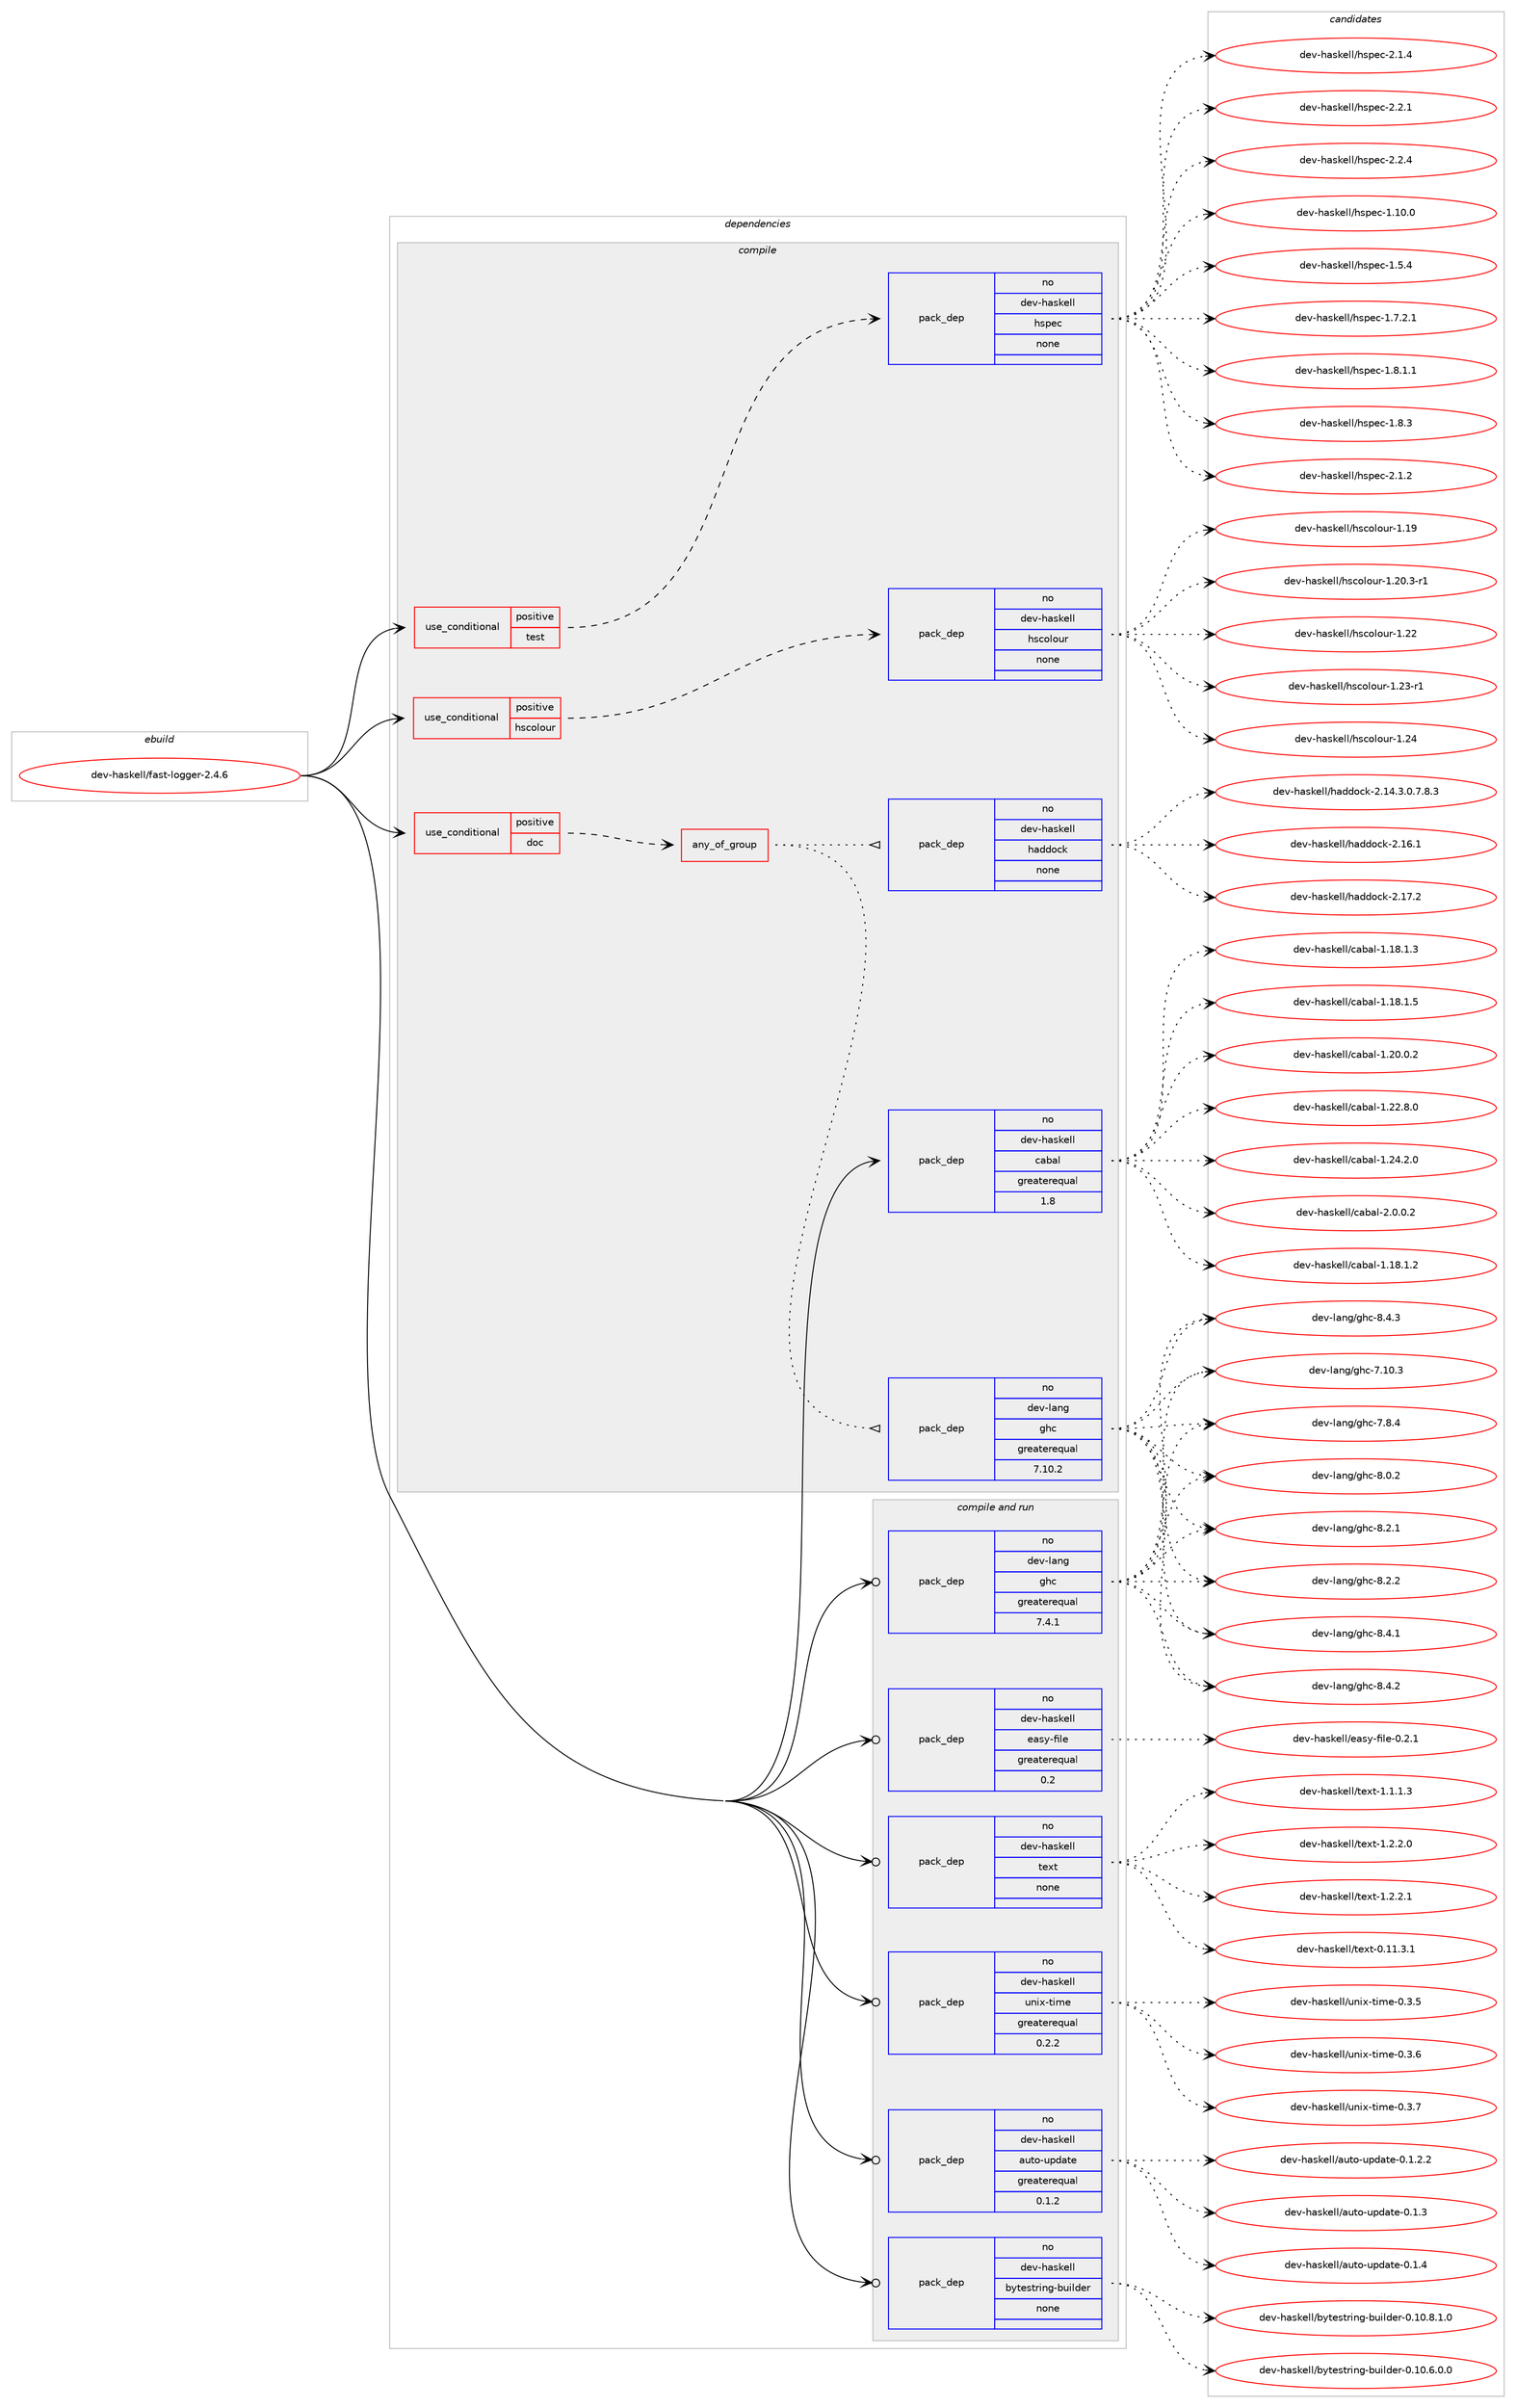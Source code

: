 digraph prolog {

# *************
# Graph options
# *************

newrank=true;
concentrate=true;
compound=true;
graph [rankdir=LR,fontname=Helvetica,fontsize=10,ranksep=1.5];#, ranksep=2.5, nodesep=0.2];
edge  [arrowhead=vee];
node  [fontname=Helvetica,fontsize=10];

# **********
# The ebuild
# **********

subgraph cluster_leftcol {
color=gray;
rank=same;
label=<<i>ebuild</i>>;
id [label="dev-haskell/fast-logger-2.4.6", color=red, width=4, href="../dev-haskell/fast-logger-2.4.6.svg"];
}

# ****************
# The dependencies
# ****************

subgraph cluster_midcol {
color=gray;
label=<<i>dependencies</i>>;
subgraph cluster_compile {
fillcolor="#eeeeee";
style=filled;
label=<<i>compile</i>>;
subgraph cond359528 {
dependency1332163 [label=<<TABLE BORDER="0" CELLBORDER="1" CELLSPACING="0" CELLPADDING="4"><TR><TD ROWSPAN="3" CELLPADDING="10">use_conditional</TD></TR><TR><TD>positive</TD></TR><TR><TD>doc</TD></TR></TABLE>>, shape=none, color=red];
subgraph any20871 {
dependency1332164 [label=<<TABLE BORDER="0" CELLBORDER="1" CELLSPACING="0" CELLPADDING="4"><TR><TD CELLPADDING="10">any_of_group</TD></TR></TABLE>>, shape=none, color=red];subgraph pack951212 {
dependency1332165 [label=<<TABLE BORDER="0" CELLBORDER="1" CELLSPACING="0" CELLPADDING="4" WIDTH="220"><TR><TD ROWSPAN="6" CELLPADDING="30">pack_dep</TD></TR><TR><TD WIDTH="110">no</TD></TR><TR><TD>dev-haskell</TD></TR><TR><TD>haddock</TD></TR><TR><TD>none</TD></TR><TR><TD></TD></TR></TABLE>>, shape=none, color=blue];
}
dependency1332164:e -> dependency1332165:w [weight=20,style="dotted",arrowhead="oinv"];
subgraph pack951213 {
dependency1332166 [label=<<TABLE BORDER="0" CELLBORDER="1" CELLSPACING="0" CELLPADDING="4" WIDTH="220"><TR><TD ROWSPAN="6" CELLPADDING="30">pack_dep</TD></TR><TR><TD WIDTH="110">no</TD></TR><TR><TD>dev-lang</TD></TR><TR><TD>ghc</TD></TR><TR><TD>greaterequal</TD></TR><TR><TD>7.10.2</TD></TR></TABLE>>, shape=none, color=blue];
}
dependency1332164:e -> dependency1332166:w [weight=20,style="dotted",arrowhead="oinv"];
}
dependency1332163:e -> dependency1332164:w [weight=20,style="dashed",arrowhead="vee"];
}
id:e -> dependency1332163:w [weight=20,style="solid",arrowhead="vee"];
subgraph cond359529 {
dependency1332167 [label=<<TABLE BORDER="0" CELLBORDER="1" CELLSPACING="0" CELLPADDING="4"><TR><TD ROWSPAN="3" CELLPADDING="10">use_conditional</TD></TR><TR><TD>positive</TD></TR><TR><TD>hscolour</TD></TR></TABLE>>, shape=none, color=red];
subgraph pack951214 {
dependency1332168 [label=<<TABLE BORDER="0" CELLBORDER="1" CELLSPACING="0" CELLPADDING="4" WIDTH="220"><TR><TD ROWSPAN="6" CELLPADDING="30">pack_dep</TD></TR><TR><TD WIDTH="110">no</TD></TR><TR><TD>dev-haskell</TD></TR><TR><TD>hscolour</TD></TR><TR><TD>none</TD></TR><TR><TD></TD></TR></TABLE>>, shape=none, color=blue];
}
dependency1332167:e -> dependency1332168:w [weight=20,style="dashed",arrowhead="vee"];
}
id:e -> dependency1332167:w [weight=20,style="solid",arrowhead="vee"];
subgraph cond359530 {
dependency1332169 [label=<<TABLE BORDER="0" CELLBORDER="1" CELLSPACING="0" CELLPADDING="4"><TR><TD ROWSPAN="3" CELLPADDING="10">use_conditional</TD></TR><TR><TD>positive</TD></TR><TR><TD>test</TD></TR></TABLE>>, shape=none, color=red];
subgraph pack951215 {
dependency1332170 [label=<<TABLE BORDER="0" CELLBORDER="1" CELLSPACING="0" CELLPADDING="4" WIDTH="220"><TR><TD ROWSPAN="6" CELLPADDING="30">pack_dep</TD></TR><TR><TD WIDTH="110">no</TD></TR><TR><TD>dev-haskell</TD></TR><TR><TD>hspec</TD></TR><TR><TD>none</TD></TR><TR><TD></TD></TR></TABLE>>, shape=none, color=blue];
}
dependency1332169:e -> dependency1332170:w [weight=20,style="dashed",arrowhead="vee"];
}
id:e -> dependency1332169:w [weight=20,style="solid",arrowhead="vee"];
subgraph pack951216 {
dependency1332171 [label=<<TABLE BORDER="0" CELLBORDER="1" CELLSPACING="0" CELLPADDING="4" WIDTH="220"><TR><TD ROWSPAN="6" CELLPADDING="30">pack_dep</TD></TR><TR><TD WIDTH="110">no</TD></TR><TR><TD>dev-haskell</TD></TR><TR><TD>cabal</TD></TR><TR><TD>greaterequal</TD></TR><TR><TD>1.8</TD></TR></TABLE>>, shape=none, color=blue];
}
id:e -> dependency1332171:w [weight=20,style="solid",arrowhead="vee"];
}
subgraph cluster_compileandrun {
fillcolor="#eeeeee";
style=filled;
label=<<i>compile and run</i>>;
subgraph pack951217 {
dependency1332172 [label=<<TABLE BORDER="0" CELLBORDER="1" CELLSPACING="0" CELLPADDING="4" WIDTH="220"><TR><TD ROWSPAN="6" CELLPADDING="30">pack_dep</TD></TR><TR><TD WIDTH="110">no</TD></TR><TR><TD>dev-haskell</TD></TR><TR><TD>auto-update</TD></TR><TR><TD>greaterequal</TD></TR><TR><TD>0.1.2</TD></TR></TABLE>>, shape=none, color=blue];
}
id:e -> dependency1332172:w [weight=20,style="solid",arrowhead="odotvee"];
subgraph pack951218 {
dependency1332173 [label=<<TABLE BORDER="0" CELLBORDER="1" CELLSPACING="0" CELLPADDING="4" WIDTH="220"><TR><TD ROWSPAN="6" CELLPADDING="30">pack_dep</TD></TR><TR><TD WIDTH="110">no</TD></TR><TR><TD>dev-haskell</TD></TR><TR><TD>bytestring-builder</TD></TR><TR><TD>none</TD></TR><TR><TD></TD></TR></TABLE>>, shape=none, color=blue];
}
id:e -> dependency1332173:w [weight=20,style="solid",arrowhead="odotvee"];
subgraph pack951219 {
dependency1332174 [label=<<TABLE BORDER="0" CELLBORDER="1" CELLSPACING="0" CELLPADDING="4" WIDTH="220"><TR><TD ROWSPAN="6" CELLPADDING="30">pack_dep</TD></TR><TR><TD WIDTH="110">no</TD></TR><TR><TD>dev-haskell</TD></TR><TR><TD>easy-file</TD></TR><TR><TD>greaterequal</TD></TR><TR><TD>0.2</TD></TR></TABLE>>, shape=none, color=blue];
}
id:e -> dependency1332174:w [weight=20,style="solid",arrowhead="odotvee"];
subgraph pack951220 {
dependency1332175 [label=<<TABLE BORDER="0" CELLBORDER="1" CELLSPACING="0" CELLPADDING="4" WIDTH="220"><TR><TD ROWSPAN="6" CELLPADDING="30">pack_dep</TD></TR><TR><TD WIDTH="110">no</TD></TR><TR><TD>dev-haskell</TD></TR><TR><TD>text</TD></TR><TR><TD>none</TD></TR><TR><TD></TD></TR></TABLE>>, shape=none, color=blue];
}
id:e -> dependency1332175:w [weight=20,style="solid",arrowhead="odotvee"];
subgraph pack951221 {
dependency1332176 [label=<<TABLE BORDER="0" CELLBORDER="1" CELLSPACING="0" CELLPADDING="4" WIDTH="220"><TR><TD ROWSPAN="6" CELLPADDING="30">pack_dep</TD></TR><TR><TD WIDTH="110">no</TD></TR><TR><TD>dev-haskell</TD></TR><TR><TD>unix-time</TD></TR><TR><TD>greaterequal</TD></TR><TR><TD>0.2.2</TD></TR></TABLE>>, shape=none, color=blue];
}
id:e -> dependency1332176:w [weight=20,style="solid",arrowhead="odotvee"];
subgraph pack951222 {
dependency1332177 [label=<<TABLE BORDER="0" CELLBORDER="1" CELLSPACING="0" CELLPADDING="4" WIDTH="220"><TR><TD ROWSPAN="6" CELLPADDING="30">pack_dep</TD></TR><TR><TD WIDTH="110">no</TD></TR><TR><TD>dev-lang</TD></TR><TR><TD>ghc</TD></TR><TR><TD>greaterequal</TD></TR><TR><TD>7.4.1</TD></TR></TABLE>>, shape=none, color=blue];
}
id:e -> dependency1332177:w [weight=20,style="solid",arrowhead="odotvee"];
}
subgraph cluster_run {
fillcolor="#eeeeee";
style=filled;
label=<<i>run</i>>;
}
}

# **************
# The candidates
# **************

subgraph cluster_choices {
rank=same;
color=gray;
label=<<i>candidates</i>>;

subgraph choice951212 {
color=black;
nodesep=1;
choice1001011184510497115107101108108471049710010011199107455046495246514648465546564651 [label="dev-haskell/haddock-2.14.3.0.7.8.3", color=red, width=4,href="../dev-haskell/haddock-2.14.3.0.7.8.3.svg"];
choice100101118451049711510710110810847104971001001119910745504649544649 [label="dev-haskell/haddock-2.16.1", color=red, width=4,href="../dev-haskell/haddock-2.16.1.svg"];
choice100101118451049711510710110810847104971001001119910745504649554650 [label="dev-haskell/haddock-2.17.2", color=red, width=4,href="../dev-haskell/haddock-2.17.2.svg"];
dependency1332165:e -> choice1001011184510497115107101108108471049710010011199107455046495246514648465546564651:w [style=dotted,weight="100"];
dependency1332165:e -> choice100101118451049711510710110810847104971001001119910745504649544649:w [style=dotted,weight="100"];
dependency1332165:e -> choice100101118451049711510710110810847104971001001119910745504649554650:w [style=dotted,weight="100"];
}
subgraph choice951213 {
color=black;
nodesep=1;
choice1001011184510897110103471031049945554649484651 [label="dev-lang/ghc-7.10.3", color=red, width=4,href="../dev-lang/ghc-7.10.3.svg"];
choice10010111845108971101034710310499455546564652 [label="dev-lang/ghc-7.8.4", color=red, width=4,href="../dev-lang/ghc-7.8.4.svg"];
choice10010111845108971101034710310499455646484650 [label="dev-lang/ghc-8.0.2", color=red, width=4,href="../dev-lang/ghc-8.0.2.svg"];
choice10010111845108971101034710310499455646504649 [label="dev-lang/ghc-8.2.1", color=red, width=4,href="../dev-lang/ghc-8.2.1.svg"];
choice10010111845108971101034710310499455646504650 [label="dev-lang/ghc-8.2.2", color=red, width=4,href="../dev-lang/ghc-8.2.2.svg"];
choice10010111845108971101034710310499455646524649 [label="dev-lang/ghc-8.4.1", color=red, width=4,href="../dev-lang/ghc-8.4.1.svg"];
choice10010111845108971101034710310499455646524650 [label="dev-lang/ghc-8.4.2", color=red, width=4,href="../dev-lang/ghc-8.4.2.svg"];
choice10010111845108971101034710310499455646524651 [label="dev-lang/ghc-8.4.3", color=red, width=4,href="../dev-lang/ghc-8.4.3.svg"];
dependency1332166:e -> choice1001011184510897110103471031049945554649484651:w [style=dotted,weight="100"];
dependency1332166:e -> choice10010111845108971101034710310499455546564652:w [style=dotted,weight="100"];
dependency1332166:e -> choice10010111845108971101034710310499455646484650:w [style=dotted,weight="100"];
dependency1332166:e -> choice10010111845108971101034710310499455646504649:w [style=dotted,weight="100"];
dependency1332166:e -> choice10010111845108971101034710310499455646504650:w [style=dotted,weight="100"];
dependency1332166:e -> choice10010111845108971101034710310499455646524649:w [style=dotted,weight="100"];
dependency1332166:e -> choice10010111845108971101034710310499455646524650:w [style=dotted,weight="100"];
dependency1332166:e -> choice10010111845108971101034710310499455646524651:w [style=dotted,weight="100"];
}
subgraph choice951214 {
color=black;
nodesep=1;
choice100101118451049711510710110810847104115991111081111171144549464957 [label="dev-haskell/hscolour-1.19", color=red, width=4,href="../dev-haskell/hscolour-1.19.svg"];
choice10010111845104971151071011081084710411599111108111117114454946504846514511449 [label="dev-haskell/hscolour-1.20.3-r1", color=red, width=4,href="../dev-haskell/hscolour-1.20.3-r1.svg"];
choice100101118451049711510710110810847104115991111081111171144549465050 [label="dev-haskell/hscolour-1.22", color=red, width=4,href="../dev-haskell/hscolour-1.22.svg"];
choice1001011184510497115107101108108471041159911110811111711445494650514511449 [label="dev-haskell/hscolour-1.23-r1", color=red, width=4,href="../dev-haskell/hscolour-1.23-r1.svg"];
choice100101118451049711510710110810847104115991111081111171144549465052 [label="dev-haskell/hscolour-1.24", color=red, width=4,href="../dev-haskell/hscolour-1.24.svg"];
dependency1332168:e -> choice100101118451049711510710110810847104115991111081111171144549464957:w [style=dotted,weight="100"];
dependency1332168:e -> choice10010111845104971151071011081084710411599111108111117114454946504846514511449:w [style=dotted,weight="100"];
dependency1332168:e -> choice100101118451049711510710110810847104115991111081111171144549465050:w [style=dotted,weight="100"];
dependency1332168:e -> choice1001011184510497115107101108108471041159911110811111711445494650514511449:w [style=dotted,weight="100"];
dependency1332168:e -> choice100101118451049711510710110810847104115991111081111171144549465052:w [style=dotted,weight="100"];
}
subgraph choice951215 {
color=black;
nodesep=1;
choice1001011184510497115107101108108471041151121019945494649484648 [label="dev-haskell/hspec-1.10.0", color=red, width=4,href="../dev-haskell/hspec-1.10.0.svg"];
choice10010111845104971151071011081084710411511210199454946534652 [label="dev-haskell/hspec-1.5.4", color=red, width=4,href="../dev-haskell/hspec-1.5.4.svg"];
choice100101118451049711510710110810847104115112101994549465546504649 [label="dev-haskell/hspec-1.7.2.1", color=red, width=4,href="../dev-haskell/hspec-1.7.2.1.svg"];
choice100101118451049711510710110810847104115112101994549465646494649 [label="dev-haskell/hspec-1.8.1.1", color=red, width=4,href="../dev-haskell/hspec-1.8.1.1.svg"];
choice10010111845104971151071011081084710411511210199454946564651 [label="dev-haskell/hspec-1.8.3", color=red, width=4,href="../dev-haskell/hspec-1.8.3.svg"];
choice10010111845104971151071011081084710411511210199455046494650 [label="dev-haskell/hspec-2.1.2", color=red, width=4,href="../dev-haskell/hspec-2.1.2.svg"];
choice10010111845104971151071011081084710411511210199455046494652 [label="dev-haskell/hspec-2.1.4", color=red, width=4,href="../dev-haskell/hspec-2.1.4.svg"];
choice10010111845104971151071011081084710411511210199455046504649 [label="dev-haskell/hspec-2.2.1", color=red, width=4,href="../dev-haskell/hspec-2.2.1.svg"];
choice10010111845104971151071011081084710411511210199455046504652 [label="dev-haskell/hspec-2.2.4", color=red, width=4,href="../dev-haskell/hspec-2.2.4.svg"];
dependency1332170:e -> choice1001011184510497115107101108108471041151121019945494649484648:w [style=dotted,weight="100"];
dependency1332170:e -> choice10010111845104971151071011081084710411511210199454946534652:w [style=dotted,weight="100"];
dependency1332170:e -> choice100101118451049711510710110810847104115112101994549465546504649:w [style=dotted,weight="100"];
dependency1332170:e -> choice100101118451049711510710110810847104115112101994549465646494649:w [style=dotted,weight="100"];
dependency1332170:e -> choice10010111845104971151071011081084710411511210199454946564651:w [style=dotted,weight="100"];
dependency1332170:e -> choice10010111845104971151071011081084710411511210199455046494650:w [style=dotted,weight="100"];
dependency1332170:e -> choice10010111845104971151071011081084710411511210199455046494652:w [style=dotted,weight="100"];
dependency1332170:e -> choice10010111845104971151071011081084710411511210199455046504649:w [style=dotted,weight="100"];
dependency1332170:e -> choice10010111845104971151071011081084710411511210199455046504652:w [style=dotted,weight="100"];
}
subgraph choice951216 {
color=black;
nodesep=1;
choice10010111845104971151071011081084799979897108454946495646494650 [label="dev-haskell/cabal-1.18.1.2", color=red, width=4,href="../dev-haskell/cabal-1.18.1.2.svg"];
choice10010111845104971151071011081084799979897108454946495646494651 [label="dev-haskell/cabal-1.18.1.3", color=red, width=4,href="../dev-haskell/cabal-1.18.1.3.svg"];
choice10010111845104971151071011081084799979897108454946495646494653 [label="dev-haskell/cabal-1.18.1.5", color=red, width=4,href="../dev-haskell/cabal-1.18.1.5.svg"];
choice10010111845104971151071011081084799979897108454946504846484650 [label="dev-haskell/cabal-1.20.0.2", color=red, width=4,href="../dev-haskell/cabal-1.20.0.2.svg"];
choice10010111845104971151071011081084799979897108454946505046564648 [label="dev-haskell/cabal-1.22.8.0", color=red, width=4,href="../dev-haskell/cabal-1.22.8.0.svg"];
choice10010111845104971151071011081084799979897108454946505246504648 [label="dev-haskell/cabal-1.24.2.0", color=red, width=4,href="../dev-haskell/cabal-1.24.2.0.svg"];
choice100101118451049711510710110810847999798971084550464846484650 [label="dev-haskell/cabal-2.0.0.2", color=red, width=4,href="../dev-haskell/cabal-2.0.0.2.svg"];
dependency1332171:e -> choice10010111845104971151071011081084799979897108454946495646494650:w [style=dotted,weight="100"];
dependency1332171:e -> choice10010111845104971151071011081084799979897108454946495646494651:w [style=dotted,weight="100"];
dependency1332171:e -> choice10010111845104971151071011081084799979897108454946495646494653:w [style=dotted,weight="100"];
dependency1332171:e -> choice10010111845104971151071011081084799979897108454946504846484650:w [style=dotted,weight="100"];
dependency1332171:e -> choice10010111845104971151071011081084799979897108454946505046564648:w [style=dotted,weight="100"];
dependency1332171:e -> choice10010111845104971151071011081084799979897108454946505246504648:w [style=dotted,weight="100"];
dependency1332171:e -> choice100101118451049711510710110810847999798971084550464846484650:w [style=dotted,weight="100"];
}
subgraph choice951217 {
color=black;
nodesep=1;
choice1001011184510497115107101108108479711711611145117112100971161014548464946504650 [label="dev-haskell/auto-update-0.1.2.2", color=red, width=4,href="../dev-haskell/auto-update-0.1.2.2.svg"];
choice100101118451049711510710110810847971171161114511711210097116101454846494651 [label="dev-haskell/auto-update-0.1.3", color=red, width=4,href="../dev-haskell/auto-update-0.1.3.svg"];
choice100101118451049711510710110810847971171161114511711210097116101454846494652 [label="dev-haskell/auto-update-0.1.4", color=red, width=4,href="../dev-haskell/auto-update-0.1.4.svg"];
dependency1332172:e -> choice1001011184510497115107101108108479711711611145117112100971161014548464946504650:w [style=dotted,weight="100"];
dependency1332172:e -> choice100101118451049711510710110810847971171161114511711210097116101454846494651:w [style=dotted,weight="100"];
dependency1332172:e -> choice100101118451049711510710110810847971171161114511711210097116101454846494652:w [style=dotted,weight="100"];
}
subgraph choice951218 {
color=black;
nodesep=1;
choice1001011184510497115107101108108479812111610111511611410511010345981171051081001011144548464948465446484648 [label="dev-haskell/bytestring-builder-0.10.6.0.0", color=red, width=4,href="../dev-haskell/bytestring-builder-0.10.6.0.0.svg"];
choice1001011184510497115107101108108479812111610111511611410511010345981171051081001011144548464948465646494648 [label="dev-haskell/bytestring-builder-0.10.8.1.0", color=red, width=4,href="../dev-haskell/bytestring-builder-0.10.8.1.0.svg"];
dependency1332173:e -> choice1001011184510497115107101108108479812111610111511611410511010345981171051081001011144548464948465446484648:w [style=dotted,weight="100"];
dependency1332173:e -> choice1001011184510497115107101108108479812111610111511611410511010345981171051081001011144548464948465646494648:w [style=dotted,weight="100"];
}
subgraph choice951219 {
color=black;
nodesep=1;
choice1001011184510497115107101108108471019711512145102105108101454846504649 [label="dev-haskell/easy-file-0.2.1", color=red, width=4,href="../dev-haskell/easy-file-0.2.1.svg"];
dependency1332174:e -> choice1001011184510497115107101108108471019711512145102105108101454846504649:w [style=dotted,weight="100"];
}
subgraph choice951220 {
color=black;
nodesep=1;
choice100101118451049711510710110810847116101120116454846494946514649 [label="dev-haskell/text-0.11.3.1", color=red, width=4,href="../dev-haskell/text-0.11.3.1.svg"];
choice1001011184510497115107101108108471161011201164549464946494651 [label="dev-haskell/text-1.1.1.3", color=red, width=4,href="../dev-haskell/text-1.1.1.3.svg"];
choice1001011184510497115107101108108471161011201164549465046504648 [label="dev-haskell/text-1.2.2.0", color=red, width=4,href="../dev-haskell/text-1.2.2.0.svg"];
choice1001011184510497115107101108108471161011201164549465046504649 [label="dev-haskell/text-1.2.2.1", color=red, width=4,href="../dev-haskell/text-1.2.2.1.svg"];
dependency1332175:e -> choice100101118451049711510710110810847116101120116454846494946514649:w [style=dotted,weight="100"];
dependency1332175:e -> choice1001011184510497115107101108108471161011201164549464946494651:w [style=dotted,weight="100"];
dependency1332175:e -> choice1001011184510497115107101108108471161011201164549465046504648:w [style=dotted,weight="100"];
dependency1332175:e -> choice1001011184510497115107101108108471161011201164549465046504649:w [style=dotted,weight="100"];
}
subgraph choice951221 {
color=black;
nodesep=1;
choice10010111845104971151071011081084711711010512045116105109101454846514653 [label="dev-haskell/unix-time-0.3.5", color=red, width=4,href="../dev-haskell/unix-time-0.3.5.svg"];
choice10010111845104971151071011081084711711010512045116105109101454846514654 [label="dev-haskell/unix-time-0.3.6", color=red, width=4,href="../dev-haskell/unix-time-0.3.6.svg"];
choice10010111845104971151071011081084711711010512045116105109101454846514655 [label="dev-haskell/unix-time-0.3.7", color=red, width=4,href="../dev-haskell/unix-time-0.3.7.svg"];
dependency1332176:e -> choice10010111845104971151071011081084711711010512045116105109101454846514653:w [style=dotted,weight="100"];
dependency1332176:e -> choice10010111845104971151071011081084711711010512045116105109101454846514654:w [style=dotted,weight="100"];
dependency1332176:e -> choice10010111845104971151071011081084711711010512045116105109101454846514655:w [style=dotted,weight="100"];
}
subgraph choice951222 {
color=black;
nodesep=1;
choice1001011184510897110103471031049945554649484651 [label="dev-lang/ghc-7.10.3", color=red, width=4,href="../dev-lang/ghc-7.10.3.svg"];
choice10010111845108971101034710310499455546564652 [label="dev-lang/ghc-7.8.4", color=red, width=4,href="../dev-lang/ghc-7.8.4.svg"];
choice10010111845108971101034710310499455646484650 [label="dev-lang/ghc-8.0.2", color=red, width=4,href="../dev-lang/ghc-8.0.2.svg"];
choice10010111845108971101034710310499455646504649 [label="dev-lang/ghc-8.2.1", color=red, width=4,href="../dev-lang/ghc-8.2.1.svg"];
choice10010111845108971101034710310499455646504650 [label="dev-lang/ghc-8.2.2", color=red, width=4,href="../dev-lang/ghc-8.2.2.svg"];
choice10010111845108971101034710310499455646524649 [label="dev-lang/ghc-8.4.1", color=red, width=4,href="../dev-lang/ghc-8.4.1.svg"];
choice10010111845108971101034710310499455646524650 [label="dev-lang/ghc-8.4.2", color=red, width=4,href="../dev-lang/ghc-8.4.2.svg"];
choice10010111845108971101034710310499455646524651 [label="dev-lang/ghc-8.4.3", color=red, width=4,href="../dev-lang/ghc-8.4.3.svg"];
dependency1332177:e -> choice1001011184510897110103471031049945554649484651:w [style=dotted,weight="100"];
dependency1332177:e -> choice10010111845108971101034710310499455546564652:w [style=dotted,weight="100"];
dependency1332177:e -> choice10010111845108971101034710310499455646484650:w [style=dotted,weight="100"];
dependency1332177:e -> choice10010111845108971101034710310499455646504649:w [style=dotted,weight="100"];
dependency1332177:e -> choice10010111845108971101034710310499455646504650:w [style=dotted,weight="100"];
dependency1332177:e -> choice10010111845108971101034710310499455646524649:w [style=dotted,weight="100"];
dependency1332177:e -> choice10010111845108971101034710310499455646524650:w [style=dotted,weight="100"];
dependency1332177:e -> choice10010111845108971101034710310499455646524651:w [style=dotted,weight="100"];
}
}

}

